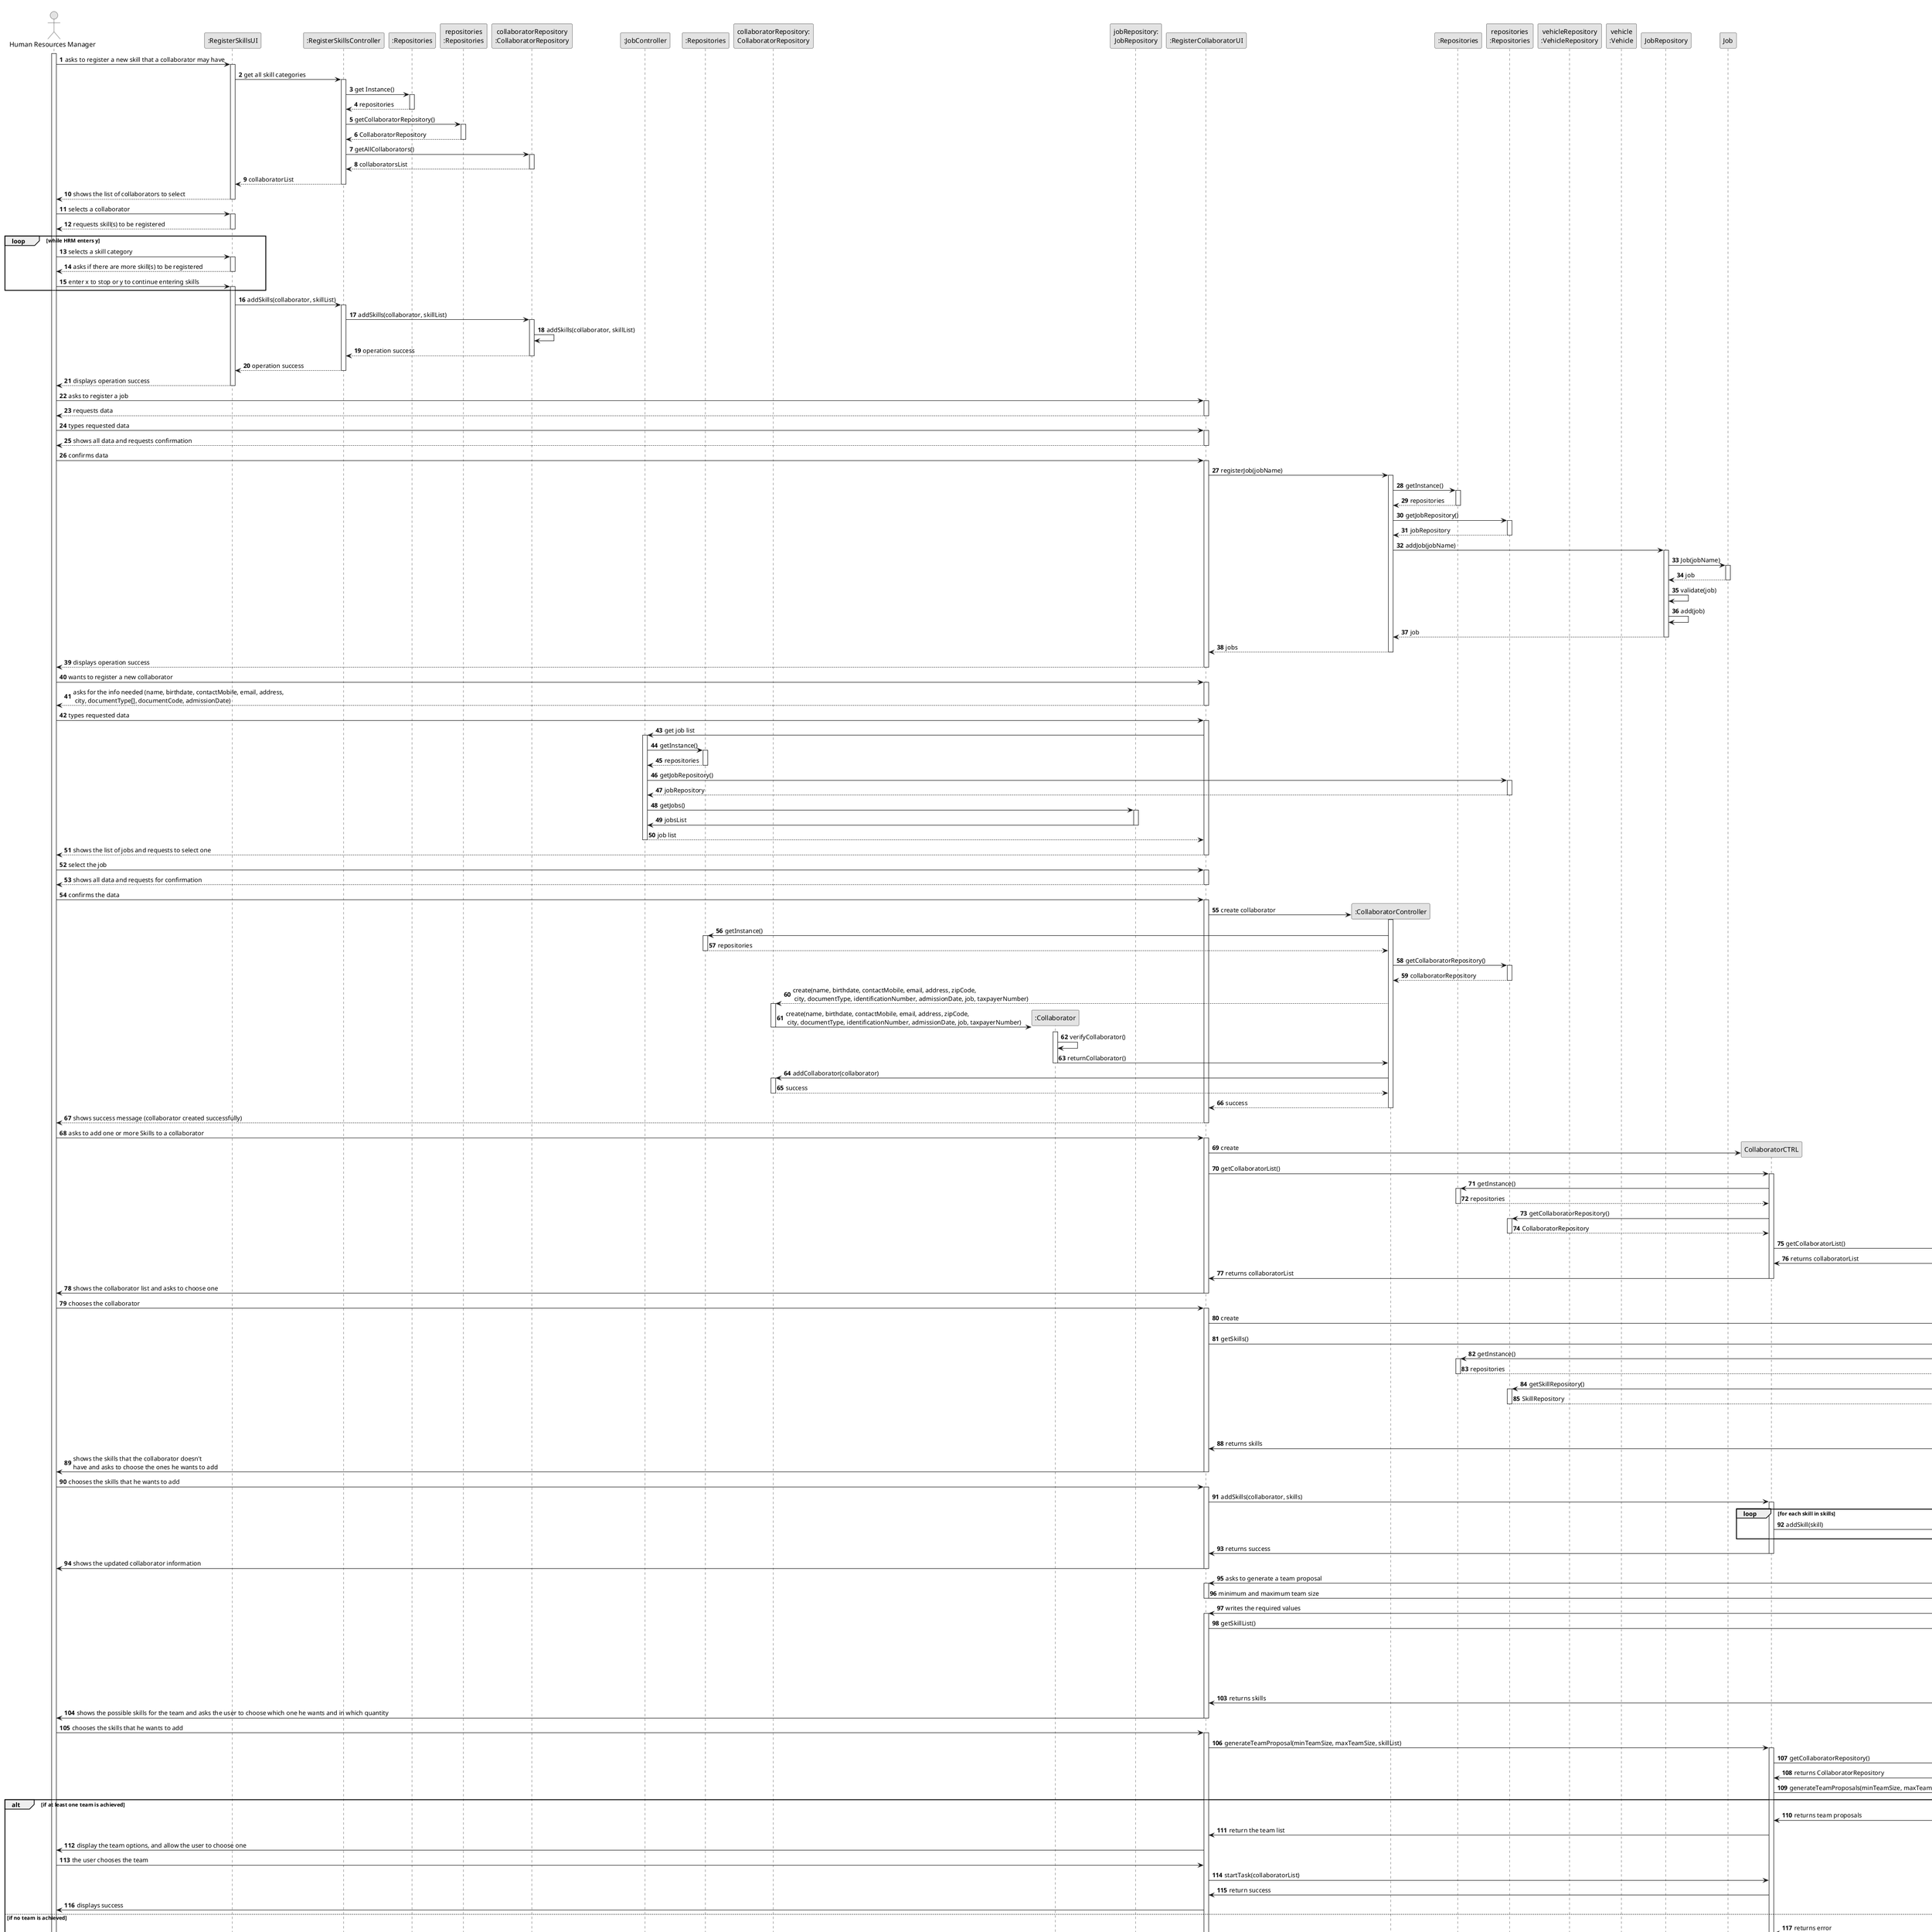@startuml
'https://plantuml.com/sequence-diagram
skinparam monochrome true
skinparam packageStyle rectangle
skinparam shadowing false

autonumber

'hide footbox
actor "Human Resources Manager" as HRM
participant ":RegisterSkillsUI" as RSUI
participant ":RegisterSkillsController" as RSC
participant ":Repositories" as R
participant "repositories\n:Repositories" as RR
participant "collaboratorRepository\n:CollaboratorRepository" as TCR
   participant ":RegisterCollaboratorUI" as UI
   participant ":JobController" as JC
   participant ":CollaboratorController" as CTRL
   participant ":Repositories" as GlobRepo
   participant "repositories\n:Repositories" as PLAT
   participant "collaboratorRepository:\nCollaboratorRepository" as CLBREP
   participant ":Collaborator" as CLB
   participant "jobRepository:\nJobRepository" as jobRepository


participant ":RegisterVehicleUI" as UI
participant ":VehicleController" as CTRL
participant ":Repositories" as RepositorySingleton
participant "repositories:\nRepositories" as PLAT
participant "vehicleRepository\n:VehicleRepository" as vehicleRep
participant "vehicle\n:Vehicle" as vehicle




activate HRM
HRM -> RSUI: asks to register a new skill that a collaborator may have
activate RSUI
    RSUI -> RSC: get all skill categories
    activate RSC
        RSC -> R: get Instance()
        activate R
        RSC <-- R: repositories
        deactivate R
        RSC -> RR: getCollaboratorRepository()
        activate RR
        RSC <-- RR: CollaboratorRepository
        deactivate RR
        RSC -> TCR: getAllCollaborators()
        activate TCR
        RSC <-- TCR: collaboratorsList
        deactivate TCR
    RSUI <-- RSC: collaboratorList
    deactivate RSC
HRM <-- RSUI : shows the list of collaborators to select
deactivate RSUI
HRM -> RSUI: selects a collaborator
activate RSUI
RSUI --> HRM: requests skill(s) to be registered

loop while HRM enters y
deactivate RSUI
HRM -> RSUI: selects a skill category
activate RSUI
HRM <-- RSUI: asks if there are more skill(s) to be registered
deactivate RSUI
HRM -> RSUI: enter x to stop or y to continue entering skills
activate RSUI
end
    RSUI -> RSC: addSkills(collaborator, skillList)
    activate RSC
        RSC -> TCR  : addSkills(collaborator, skillList)
        activate TCR
            TCR -> TCR  : addSkills(collaborator, skillList)
            RSC <-- TCR : operation success
        deactivate TCR
        RSUI <-- RSC: operation success
    deactivate RSC
HRM <-- RSUI: displays operation success
deactivate RSUI



    HRM -> UI : asks to register a job
    activate UI



        UI --> HRM : requests data
    deactivate UI



    HRM -> UI : types requested data
    activate UI



        UI --> HRM : shows all data and requests confirmation
    deactivate UI

    HRM -> UI : confirms data
    activate UI
    UI -> CTRL: registerJob(jobName)
            activate CTRL
                CTRL -> RepositorySingleton : getInstance()
                activate RepositorySingleton
                    RepositorySingleton --> CTRL : repositories
                deactivate RepositorySingleton

                CTRL -> PLAT : getJobRepository()
                activate PLAT
                PLAT --> CTRL : jobRepository
                deactivate PLAT

                CTRL -> JobRepository : addJob(jobName)
                activate JobRepository

                JobRepository -> Job : Job(jobName)
                activate Job
                Job --> JobRepository : job
                deactivate Job

                JobRepository -> JobRepository : validate(job)

                JobRepository -> JobRepository : add(job)


                JobRepository --> CTRL : job
                deactivate JobRepository
                CTRL --> UI : jobs

            deactivate CTRL

        UI --> HRM : displays operation success
    deactivate UI




           HRM -> UI : wants to register a new collaborator
           activate UI

           UI --> HRM : asks for the info needed (name, birthdate, contactMobile, email, address, \n city, documentType[], documentCode, admissionDate)
           deactivate UI

           HRM -> UI : types requested data
           activate UI

           UI -> JC: get job list





           activate JC

               JC -> GlobRepo : getInstance()
               activate GlobRepo

               GlobRepo --> JC : repositories
               deactivate GlobRepo

               JC -> PLAT : getJobRepository()
               activate PLAT

               PLAT -->  JC: jobRepository
               deactivate PLAT

               JC -> jobRepository : getJobs()
               activate jobRepository

               jobRepository -> JC : jobsList
               deactivate jobRepository


               JC --> UI : job list

           deactivate JC



           UI --> HRM : shows the list of jobs and requests to select one
           deactivate UI


           HRM -> UI : select the job
           activate UI

           UI --> HRM: shows all data and requests for confirmation
           deactivate UI

           HRM -> UI: confirms the data
           activate UI

           UI -> CTRL** : create collaborator


           activate CTRL

               CTRL -> GlobRepo : getInstance()
               activate GlobRepo

               GlobRepo --> CTRL : repositories
               deactivate GlobRepo

               CTRL -> PLAT : getCollaboratorRepository()
               activate PLAT

               PLAT -->  CTRL: collaboratorRepository
               deactivate PLAT

               CTRL --> CLBREP : create(name, birthdate, contactMobile, email, address, zipCode,\n city, documentType, identificationNumber, admissionDate, job, taxpayerNumber)


               activate CLBREP
               CLBREP->CLB** : create(name, birthdate, contactMobile, email, address, zipCode,\n city, documentType, identificationNumber, admissionDate, job, taxpayerNumber)

               deactivate CLBREP


               activate CLB
                       CLB -> CLB : verifyCollaborator()

                       CLB -> CTRL : returnCollaborator()
                   deactivate CLB

                   CTRL -> CLBREP: addCollaborator(collaborator)

                   activate CLBREP

                      CLBREP --> CTRL : success
                   deactivate CLBREP

                   CTRL --> UI : success
           deactivate CTRL

           UI --> HRM : shows success message (collaborator created successfully)
           deactivate UI




    HRM -> UI : asks to add one or more Skills to a collaborator
    activate UI
    UI -> CollaboratorCTRL** : create
       UI -> CollaboratorCTRL: getCollaboratorList()
       activate CollaboratorCTRL
                       CollaboratorCTRL -> RepositorySingleton : getInstance()
                       activate RepositorySingleton

                           RepositorySingleton --> CollaboratorCTRL: repositories
                       deactivate RepositorySingleton

                       CollaboratorCTRL -> PLAT : getCollaboratorRepository()
                       activate PLAT

                           PLAT --> CollaboratorCTRL: CollaboratorRepository
                       deactivate PLAT



                       CollaboratorCTRL -> CollaboratorRepository : getCollaboratorList()
                       activate CollaboratorRepository

                    CollaboratorRepository -> CollaboratorCTRL: returns collaboratorList
                deactivate CollaboratorRepository
           CollaboratorCTRL -> UI: returns collaboratorList
       deactivate CollaboratorCTRL
       UI -> HRM: shows the collaborator list and asks to choose one
    deactivate UI
    HRM -> UI : chooses the collaborator

    activate UI
        UI -> SkillCTRL** : create
        UI -> SkillCTRL : getSkills()
        activate SkillCTRL
        SkillCTRL -> RepositorySingleton : getInstance()
             activate RepositorySingleton

                  RepositorySingleton --> SkillCTRL: repositories
             deactivate RepositorySingleton
            SkillCTRL -> PLAT : getSkillRepository()
            activate PLAT
            PLAT --> SkillCTRL: SkillRepository
            deactivate PLAT
            SkillCTRL -> SkillRepository: getSkillsThatTheCollaboratorDoesNotHave(collaborator)
            activate SkillRepository
                SkillRepository -> SkillCTRL: returns skills
            deactivate SkillRepository

            SkillCTRL -> UI: returns skills
            deactivate SkillCTRL

        UI -> HRM: shows the skills that the collaborator doesn't \nhave and asks to choose the ones he wants to add
    deactivate UI
    HRM -> UI: chooses the skills that he wants to add

    activate UI
        UI -> CollaboratorCTRL: addSkills(collaborator, skills)
        activate CollaboratorCTRL
        loop for each skill in skills
            CollaboratorCTRL -> Collaborator** : addSkill(skill)
        end
        CollaboratorCTRL -> UI: returns success
    deactivate CollaboratorCTRL
    UI -> HRM: shows the updated collaborator information
    deactivate UI


    ADM -> UI : asks to generate a team proposal
    activate UI
        UI -> ADM: minimum and maximum team size
    deactivate UI
    ADM -> UI : writes the required values

    activate UI
        UI -> SkillCTRL: getSkillList()
        activate SkillCTRL
            SkillCTRL -> Repos: getSkillRepository()
            activate Repos
                Repos -> SkillCTRL: returns SkillRepository
            deactivate Repos
            SkillCTRL -> SkillRepository: getSkills()
            activate SkillRepository
                SkillRepository -> SkillCTRL: returns skills
            deactivate SkillRepository
            SkillCTRL -> UI: returns skills
        deactivate SkillCTRL

        UI -> HRM: shows the possible skills for the team and asks the user to choose which one he wants and in which quantity
    deactivate UI
    HRM -> UI: chooses the skills that he wants to add

    activate UI
        UI -> CollaboratorCTRL: generateTeamProposal(minTeamSize, maxTeamSize, skillList)
        activate CollaboratorCTRL
            CollaboratorCTRL -> Repos: getCollaboratorRepository()
            activate Repos
                Repos -> CollaboratorCTRL: returns CollaboratorRepository
            deactivate Repos
            CollaboratorCTRL -> CollaboratorRepository: generateTeamProposals(minTeamSize, maxTeamSize, skillList)
            activate CollaboratorRepository
               alt if at least one team is achieved
                CollaboratorRepository -> CollaboratorCTRL: returns team proposals
                    CollaboratorCTRL -> UI: return the team list
                    UI -> HRM: display the team options, and allow the user to choose one
                    HRM -> UI:  the user chooses the team
                    UI -> CollaboratorCTRL: startTask(collaboratorList)
                    CollaboratorCTRL -> UI: return success
                    UI -> HRM: displays success
               else if no team is achieved
                    CollaboratorRepository -> CollaboratorCTRL: returns error
            deactivate CollaboratorRepository
                    CollaboratorCTRL -> UI: return error that no team was possible
                    UI -> HRM: display the error
                end
        deactivate CollaboratorCTRL
    deactivate UI
deactivate HRM


actor "Fleet Manager (FM)" as FM

activate FM

        FM -> UI : requests to register a new vehicleRep
        activate UI

        UI --> FM : asks for vehicle plate

        deactivate UI
        FM -> UI : types vehicle plate
        activate UI
        UI -> UI : validates vehicle plate
'            UI --> ADM : requests data (reference, description,  informal \n description, technical description, duration, cost)
            UI -> CTRL : getVehicleByPlate(plate)
            activate CTRL
            CTRL -> RepositorySingleton : getInstance()
                                        activate RepositorySingleton

                                            RepositorySingleton --> CTRL: repositories
                                        deactivate RepositorySingleton

                                        CTRL -> PLAT : getVehicleRepository()
                                        activate PLAT

                                            PLAT -> CTRL : vehicleRepository
                                        deactivate PLAT
            CTRL -> vehicleRep : getVehicleByPlate(plate)
            activate vehicleRep

            vehicleRep --> CTRL : vehicle
            deactivate vehicleRep
            CTRL --> UI : vehicle
            deactivate CTRL
        alt vehicle != null
        UI --> FM : informs that vehicle already exists
        else vehicle == null
        UI --> FM : asks for vehicle info (tare weight, gross weight, current Km, \nregister date, acquisition date, maintenance frequency)
        deactivate UI
        FM -> UI : types vehicle info
        activate UI
        UI -> UI : validates vehicle info
        UI -> CTRL : getVehicleBrandsList()
        activate CTRL
        CTRL -> RepositorySingleton : getInstance()
                                    activate RepositorySingleton

                                        RepositorySingleton --> CTRL: repositories
                                    deactivate RepositorySingleton

                                    CTRL -> PLAT : getVehicleRepository()
                                    activate PLAT

                                        PLAT -> CTRL : vehicleRepository
                                    deactivate PLAT
        CTRL -> vehicleRep : getVehicleBrandsList()
        activate vehicleRep

        vehicleRep --> CTRL : brandsList
        deactivate vehicleRep
        CTRL --> UI : brandsList
        deactivate CTRL
        UI --> FM : asks to select brand
        deactivate UI
        FM -> UI : selects brand
        activate UI
        UI -> CTRL : getVehicleModelsList(brand)
        activate CTRL
        CTRL -> RepositorySingleton : getInstance()
                                    activate RepositorySingleton

                                        RepositorySingleton --> CTRL: repositories
                                    deactivate RepositorySingleton

                                    CTRL -> PLAT : getVehicleRepository()
                                    activate PLAT

                                        PLAT -> CTRL : vehicleRepository
                                    deactivate PLAT
        CTRL -> vehicleRep : getVehicleModelsList(brand)
        activate vehicleRep
        vehicleRep --> CTRL : modelsList
        deactivate vehicleRep
        CTRL --> UI : modelsList
        deactivate CTRL
        UI --> FM : asks to select model
        deactivate UI
        FM -> UI : selects model
        activate UI
        UI -> CTRL : getVehicleTypesList(model)
        activate CTRL
        CTRL -> RepositorySingleton : getInstance()
                                    activate RepositorySingleton

                                        RepositorySingleton --> CTRL: repositories
                                    deactivate RepositorySingleton

                                    CTRL -> PLAT : getVehicleRepository()
                                    activate PLAT

                                        PLAT -> CTRL : vehicleRepository
                                    deactivate PLAT
        CTRL -> vehicleRep : getVehicleTypesList(model)
        activate vehicleRep
        vehicleRep --> CTRL : typesList
        deactivate vehicleRep
        CTRL --> UI : typesList
        deactivate CTRL
        UI --> FM : asks to select type
        deactivate UI
        FM -> UI : selects type
        activate UI
        UI --> FM : shows all data and requests confirmation
        deactivate UI
        FM -> UI : confirms data
        activate UI
        UI --> CTRL : saveNewVehicle(tareWeight, grossWeight, currentKm, \nregisterDate, acquisitionDate, maintenanceFrequency, \nplate, brand, model, type)
        activate CTRL
        CTRL --> vehicle : createNewVehicle(tareWeight, grossWeight, currentKm, \nregisterDate, acquisitionDate, maintenanceFrequency, \nplate, brand, model, type)
        activate vehicle
        vehicle --> CTRL : vehicle
        deactivate vehicle
        CTRL -> RepositorySingleton : getInstance()
                                    activate RepositorySingleton

                                        RepositorySingleton --> CTRL: repositories
                                    deactivate RepositorySingleton

                                    CTRL -> PLAT : getVehicleRepository()
                                    activate PLAT

                                        PLAT -> CTRL : vehicleRepository
                                    deactivate PLAT
        CTRL --> vehicleRep : storeVehicle(vehicle)
        activate vehicleRep
        vehicleRep --> CTRL : success
        deactivate vehicleRep
        CTRL --> UI : success
        deactivate CTRL
        UI --> FM : informs that vehicle was registered
        deactivate UI
end


    FM -> UI : requests to list vehicles needing maintenance
    activate UI

        UI -> CTRL : getVehiclesList()
        activate CTRL

        CTRL -> RepositorySingleton : getInstance()
        activate RepositorySingleton

            RepositorySingleton --> CTRL: repositories
        deactivate RepositorySingleton

        CTRL -> PLAT : getVehicleRepository()
        activate PLAT

            PLAT --> CTRL: VehicleRepository
        deactivate PLAT



            CTRL -> VehicleRepository : getVehiclesList()
            activate VehicleRepository

                VehicleRepository --> CTRL : vehicleList
            deactivate VehicleRepository

            CTRL --> UI : vehicleList
            deactivate CTRL

            UI --> FM : displays vehicle List
            deactivate UI

            FM -> UI : Chooses vehicle
            activate UI

            UI -> CTRL : vehicle
            activate CTRL

            CTRL --> UI : requests data(date, current Km)
            deactivate CTRL

            UI --> FM : requests data (date, current Km)
            deactivate

            FM -> UI : Types data (date, current Km)
            activate UI

            UI -> CTRL : register maintenance
            activate CTRL

               CTRL -> PLAT : getMaintenanceRepository()
                        activate PLAT

                        PLAT --> CTRL : MaintenanceRepository
                        deactivate


            CTRL -> VehicleRepository : register maintenance
            activate VehicleRepository

            activate VehicleRepository

               VehicleRepository -> VehicleRepository : verifyFilled(maintenance)
               VehicleRepository -> VehicleRepository : verifySpecialCharacters(maintenance)

               deactivate
               VehicleRepository --> CTRL : maintenance
               deactivate
               CTRL --> UI : maintenance
               deactivate
               UI --> FM : Displays maintenance data
               UI --> FM : requests confirmation
               deactivate
               FM -> UI : confirms data
               activate UI

               UI -> CTRL : confirmation
               activate CTRL

               CTRL --> UI : operation success
               deactivate
               UI -> FM : displays operation success
               deactivate


    FM -> UI :requests to list vehicles needing maintenance
    activate UI



        UI -> CTRL : getVehiclesList()
        activate CTRL

         CTRL -> RepositorySingleton : getInstance()
        activate RepositorySingleton

            RepositorySingleton --> CTRL: repositories
        deactivate RepositorySingleton

        CTRL -> PLAT : getVehicleRepository()
        activate PLAT

            PLAT --> CTRL: VehicleRepository
        deactivate PLAT


            CTRL -> VehicleRepository : getVehiclesNeedingMaintenance()
            activate VehicleRepository

                VehicleRepository --> CTRL : vehicleList
            deactivate VehicleRepository

            CTRL -> VehicleRepository : getMaintenanceList(vehicleList)

            activate VehicleRepository

                VehicleRepository --> CTRL : maintenanceList
            deactivate VehicleRepository

        CTRL -> UI: maintenanceList
        deactivate CTRL


        UI --> FM : shows list
    deactivate UI

    deactivate FM

actor "Green Space Manager \n(GSM)" as GRM

activate GRM

GRM -> UI : requests to register a new green space
activate UI
loop while data is not valid
UI --> GRM : requests green space name, city, street address and zip code
deactivate UI
GRM -> UI : types green space name, city, street address and zip code
activate UI
UI -> UI: validates data
end
UI -> Address : createAddress(city, street address, zip code)
activate Address
Address --> UI : address
deactivate Address
deactivate Controller
UI -> Controller: getGreenSpace(name, address)
activate Controller
Controller -> RepositorySingleton : getInstance()
                                        activate RepositorySingleton

                                            RepositorySingleton --> Controller: repositories
                                        deactivate RepositorySingleton

                                        Controller -> PLAT : getGreenSpaceRepository()
                                        activate PLAT

                                            PLAT --> Controller : greenSpaceRepository
                                        deactivate PLAT
Controller -> Repository: getGreenSpace(name, address)
activate Repository
Repository --> Controller: greenSpace
deactivate Repository
Controller --> UI: greenSpace
deactivate Controller
alt green space != null
    UI --> GRM : notifies that green space already exists
    else green space == null
    loop while data is not valid
    UI --> GRM : requests green space area

deactivate UI
    GRM -> UI : types requested data
    activate UI
    UI -> UI: validates data
    end
    UI -> Controller: getGreenSpaceType()
    activate Controller
    Controller -> RepositorySingleton : getInstance()
                                            activate RepositorySingleton

                                                RepositorySingleton --> Controller: repositories
                                            deactivate RepositorySingleton

                                            Controller -> PLAT : getGreenSpaceRepository()
                                            activate PLAT

                                                PLAT --> Controller : greenSpaceRepository
                                            deactivate PLAT
    Controller -> Repository: getGreenSpaceType()
    activate Repository
    Repository --> Controller: typeList
    deactivate Repository
    Controller --> UI: typeList
    deactivate Controller
    UI --> GRM : asks to select type
    deactivate UI
    GRM -> UI : selects type
    activate UI
    UI --> GRM : shows all data and requests confirmation
    deactivate UI
deactivate UI
    GRM -> UI : confirms data
    activate UI
    UI -> GS: saveNewGreenSpace(name, address, area, type)
    activate GS
   GS --> UI :greenSpace
   deactivate GS
   UI -> Controller: storeGreenSpace(greenSpace)
   activate Controller
   Controller -> RepositorySingleton : getInstance()
                                               activate RepositorySingleton

                                                   RepositorySingleton --> Controller: repositories
                                               deactivate RepositorySingleton

                                               Controller -> PLAT : getGreenSpaceRepository()
                                               activate PLAT

                                                   PLAT --> Controller : greenSpaceRepository
                                               deactivate PLAT
   Controller -> Repository: storeGreenSpace(greenSpace)
   activate Repository
   Repository --> Controller: success
   deactivate Repository
   Controller --> UI : success
   deactivate Controller
    UI --> GRM: notifies successful green space registration
deactivate UI
end




@enduml